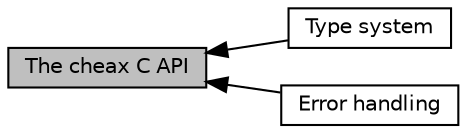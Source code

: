 digraph "The cheax C API"
{
  edge [fontname="Helvetica",fontsize="10",labelfontname="Helvetica",labelfontsize="10"];
  node [fontname="Helvetica",fontsize="10",shape=box];
  rankdir=LR;
  Node2 [label="Type system",height=0.2,width=0.4,color="black", fillcolor="white", style="filled",URL="$group__TypeSystem.html",tooltip="Functions and datastructures to create, examine and manipulate cheax expressions and their types."];
  Node1 [label="The cheax C API",height=0.2,width=0.4,color="black", fillcolor="grey75", style="filled", fontcolor="black",tooltip="API functions to interface with cheax from C/C++."];
  Node3 [label="Error handling",height=0.2,width=0.4,color="black", fillcolor="white", style="filled",URL="$group__ErrorHandling.html",tooltip="Error codes and ways to deal with them."];
  Node1->Node2 [shape=plaintext, dir="back", style="solid"];
  Node1->Node3 [shape=plaintext, dir="back", style="solid"];
}
